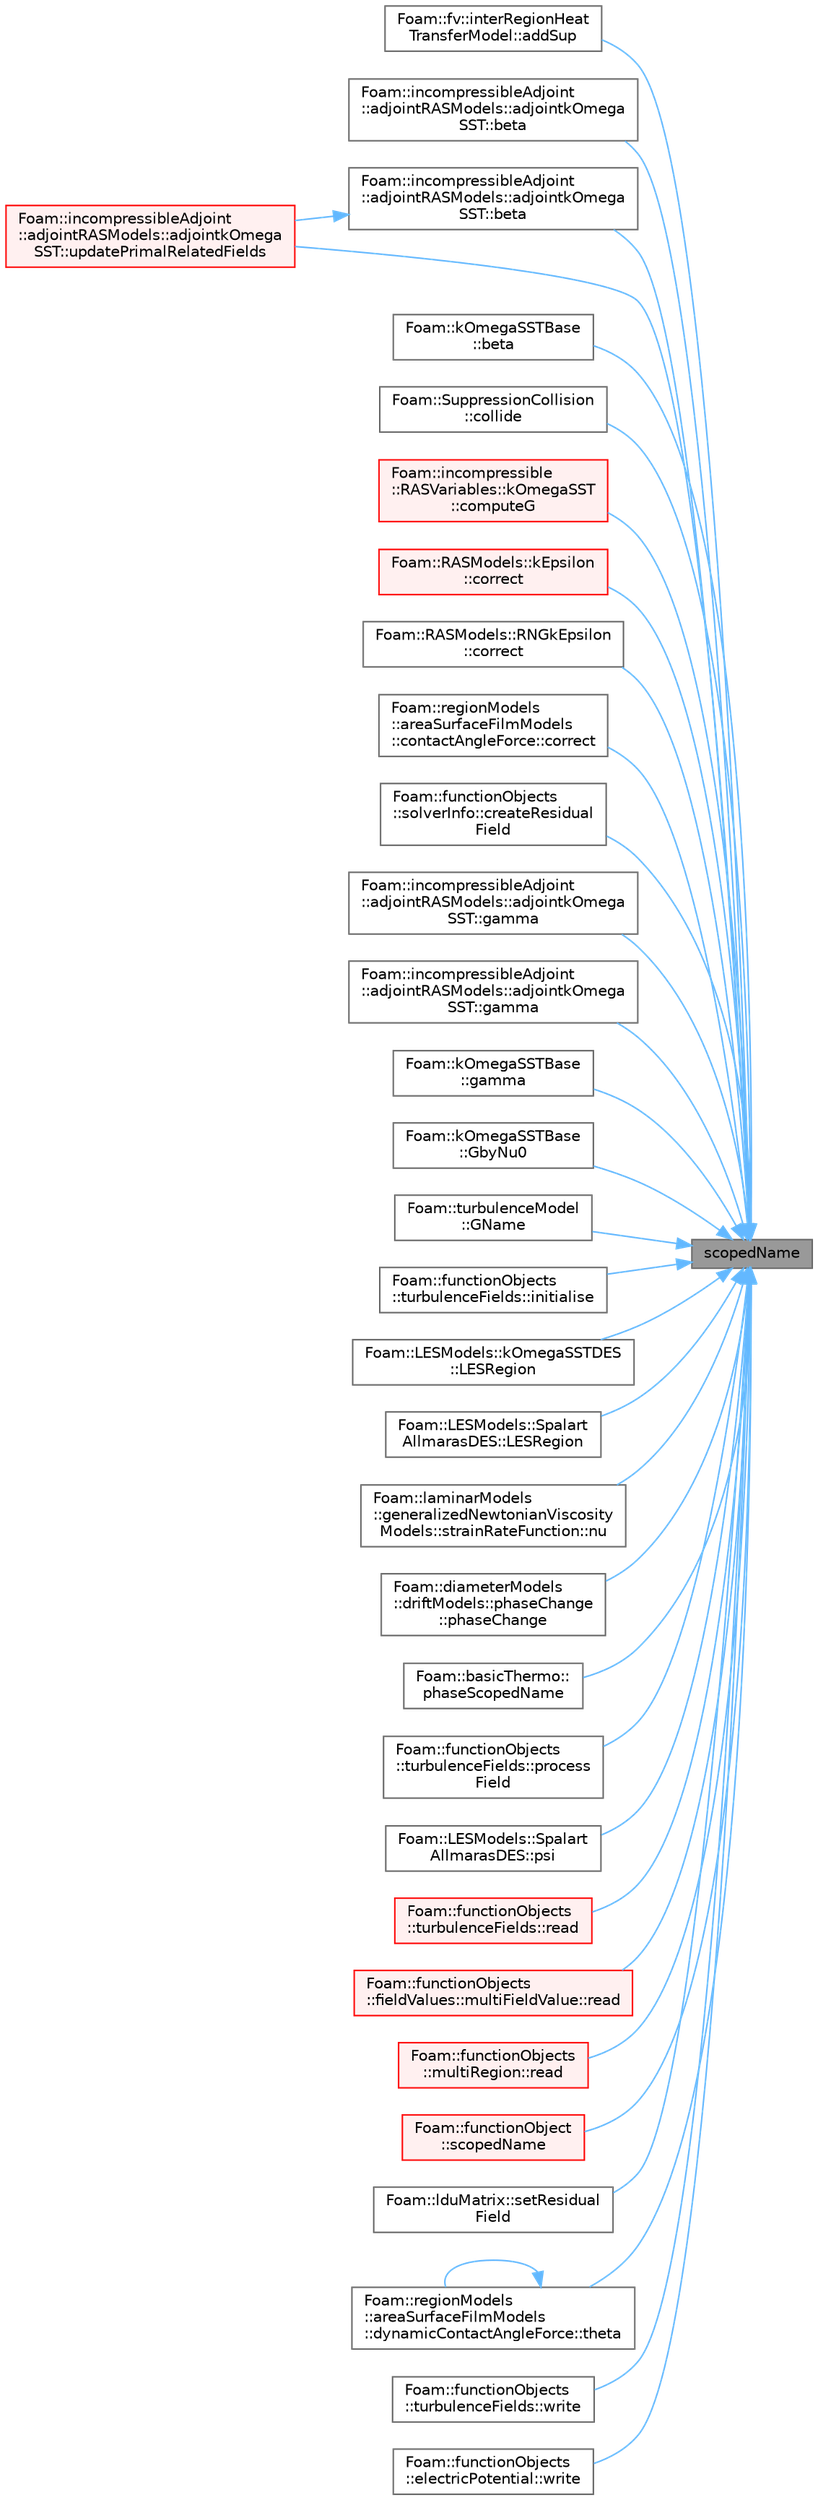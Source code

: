 digraph "scopedName"
{
 // LATEX_PDF_SIZE
  bgcolor="transparent";
  edge [fontname=Helvetica,fontsize=10,labelfontname=Helvetica,labelfontsize=10];
  node [fontname=Helvetica,fontsize=10,shape=box,height=0.2,width=0.4];
  rankdir="RL";
  Node1 [id="Node000001",label="scopedName",height=0.2,width=0.4,color="gray40", fillcolor="grey60", style="filled", fontcolor="black",tooltip=" "];
  Node1 -> Node2 [id="edge1_Node000001_Node000002",dir="back",color="steelblue1",style="solid",tooltip=" "];
  Node2 [id="Node000002",label="Foam::fv::interRegionHeat\lTransferModel::addSup",height=0.2,width=0.4,color="grey40", fillcolor="white", style="filled",URL="$classFoam_1_1fv_1_1interRegionHeatTransferModel.html#a6944ee16225e24c97df423c35d4cd199",tooltip=" "];
  Node1 -> Node3 [id="edge2_Node000001_Node000003",dir="back",color="steelblue1",style="solid",tooltip=" "];
  Node3 [id="Node000003",label="Foam::incompressibleAdjoint\l::adjointRASModels::adjointkOmega\lSST::beta",height=0.2,width=0.4,color="grey40", fillcolor="white", style="filled",URL="$classFoam_1_1incompressibleAdjoint_1_1adjointRASModels_1_1adjointkOmegaSST.html#a5b451452030a738bcb22db3aa9fd2a46",tooltip=" "];
  Node1 -> Node4 [id="edge3_Node000001_Node000004",dir="back",color="steelblue1",style="solid",tooltip=" "];
  Node4 [id="Node000004",label="Foam::incompressibleAdjoint\l::adjointRASModels::adjointkOmega\lSST::beta",height=0.2,width=0.4,color="grey40", fillcolor="white", style="filled",URL="$classFoam_1_1incompressibleAdjoint_1_1adjointRASModels_1_1adjointkOmegaSST.html#a9a8da57f3091ac14897254c07ab9f6bd",tooltip=" "];
  Node4 -> Node5 [id="edge4_Node000004_Node000005",dir="back",color="steelblue1",style="solid",tooltip=" "];
  Node5 [id="Node000005",label="Foam::incompressibleAdjoint\l::adjointRASModels::adjointkOmega\lSST::updatePrimalRelatedFields",height=0.2,width=0.4,color="red", fillcolor="#FFF0F0", style="filled",URL="$classFoam_1_1incompressibleAdjoint_1_1adjointRASModels_1_1adjointkOmegaSST.html#a4dcce4d3976f413371589fd8db0923ea",tooltip=" "];
  Node1 -> Node8 [id="edge5_Node000001_Node000008",dir="back",color="steelblue1",style="solid",tooltip=" "];
  Node8 [id="Node000008",label="Foam::kOmegaSSTBase\l::beta",height=0.2,width=0.4,color="grey40", fillcolor="white", style="filled",URL="$classFoam_1_1kOmegaSSTBase.html#a9a8da57f3091ac14897254c07ab9f6bd",tooltip=" "];
  Node1 -> Node9 [id="edge6_Node000001_Node000009",dir="back",color="steelblue1",style="solid",tooltip=" "];
  Node9 [id="Node000009",label="Foam::SuppressionCollision\l::collide",height=0.2,width=0.4,color="grey40", fillcolor="white", style="filled",URL="$classFoam_1_1SuppressionCollision.html#abf9a79d16584fed86c3aab3a6479c7a8",tooltip=" "];
  Node1 -> Node10 [id="edge7_Node000001_Node000010",dir="back",color="steelblue1",style="solid",tooltip=" "];
  Node10 [id="Node000010",label="Foam::incompressible\l::RASVariables::kOmegaSST\l::computeG",height=0.2,width=0.4,color="red", fillcolor="#FFF0F0", style="filled",URL="$classFoam_1_1incompressible_1_1RASVariables_1_1kOmegaSST.html#a0a6f89743958f63eb445b78e20df2869",tooltip=" "];
  Node1 -> Node14 [id="edge8_Node000001_Node000014",dir="back",color="steelblue1",style="solid",tooltip=" "];
  Node14 [id="Node000014",label="Foam::RASModels::kEpsilon\l::correct",height=0.2,width=0.4,color="red", fillcolor="#FFF0F0", style="filled",URL="$classFoam_1_1RASModels_1_1kEpsilon.html#a3ae44b28050c3aa494c1d8e18cf618c1",tooltip=" "];
  Node1 -> Node16 [id="edge9_Node000001_Node000016",dir="back",color="steelblue1",style="solid",tooltip=" "];
  Node16 [id="Node000016",label="Foam::RASModels::RNGkEpsilon\l::correct",height=0.2,width=0.4,color="grey40", fillcolor="white", style="filled",URL="$classFoam_1_1RASModels_1_1RNGkEpsilon.html#a3ae44b28050c3aa494c1d8e18cf618c1",tooltip=" "];
  Node1 -> Node17 [id="edge10_Node000001_Node000017",dir="back",color="steelblue1",style="solid",tooltip=" "];
  Node17 [id="Node000017",label="Foam::regionModels\l::areaSurfaceFilmModels\l::contactAngleForce::correct",height=0.2,width=0.4,color="grey40", fillcolor="white", style="filled",URL="$classFoam_1_1regionModels_1_1areaSurfaceFilmModels_1_1contactAngleForce.html#a3af1d749358ac2f2da54da6e77c2a8df",tooltip=" "];
  Node1 -> Node18 [id="edge11_Node000001_Node000018",dir="back",color="steelblue1",style="solid",tooltip=" "];
  Node18 [id="Node000018",label="Foam::functionObjects\l::solverInfo::createResidual\lField",height=0.2,width=0.4,color="grey40", fillcolor="white", style="filled",URL="$classFoam_1_1functionObjects_1_1solverInfo.html#a9d7654bffc12747d0dc8ac96edf5cbcd",tooltip=" "];
  Node1 -> Node19 [id="edge12_Node000001_Node000019",dir="back",color="steelblue1",style="solid",tooltip=" "];
  Node19 [id="Node000019",label="Foam::incompressibleAdjoint\l::adjointRASModels::adjointkOmega\lSST::gamma",height=0.2,width=0.4,color="grey40", fillcolor="white", style="filled",URL="$classFoam_1_1incompressibleAdjoint_1_1adjointRASModels_1_1adjointkOmegaSST.html#afeb4794b43230361e2c30f9828870549",tooltip=" "];
  Node1 -> Node20 [id="edge13_Node000001_Node000020",dir="back",color="steelblue1",style="solid",tooltip=" "];
  Node20 [id="Node000020",label="Foam::incompressibleAdjoint\l::adjointRASModels::adjointkOmega\lSST::gamma",height=0.2,width=0.4,color="grey40", fillcolor="white", style="filled",URL="$classFoam_1_1incompressibleAdjoint_1_1adjointRASModels_1_1adjointkOmegaSST.html#a23a40607a17a282aeeba5b8460fd416d",tooltip=" "];
  Node1 -> Node21 [id="edge14_Node000001_Node000021",dir="back",color="steelblue1",style="solid",tooltip=" "];
  Node21 [id="Node000021",label="Foam::kOmegaSSTBase\l::gamma",height=0.2,width=0.4,color="grey40", fillcolor="white", style="filled",URL="$classFoam_1_1kOmegaSSTBase.html#a23a40607a17a282aeeba5b8460fd416d",tooltip=" "];
  Node1 -> Node22 [id="edge15_Node000001_Node000022",dir="back",color="steelblue1",style="solid",tooltip=" "];
  Node22 [id="Node000022",label="Foam::kOmegaSSTBase\l::GbyNu0",height=0.2,width=0.4,color="grey40", fillcolor="white", style="filled",URL="$classFoam_1_1kOmegaSSTBase.html#a9b0e55a92caf9a90de3a30f2870029c0",tooltip=" "];
  Node1 -> Node23 [id="edge16_Node000001_Node000023",dir="back",color="steelblue1",style="solid",tooltip=" "];
  Node23 [id="Node000023",label="Foam::turbulenceModel\l::GName",height=0.2,width=0.4,color="grey40", fillcolor="white", style="filled",URL="$classFoam_1_1turbulenceModel.html#a530c14556551704a03baa28ac70a78a0",tooltip=" "];
  Node1 -> Node24 [id="edge17_Node000001_Node000024",dir="back",color="steelblue1",style="solid",tooltip=" "];
  Node24 [id="Node000024",label="Foam::functionObjects\l::turbulenceFields::initialise",height=0.2,width=0.4,color="grey40", fillcolor="white", style="filled",URL="$classFoam_1_1functionObjects_1_1turbulenceFields.html#a18abf8b19283101238a77c9e6865b673",tooltip=" "];
  Node1 -> Node25 [id="edge18_Node000001_Node000025",dir="back",color="steelblue1",style="solid",tooltip=" "];
  Node25 [id="Node000025",label="Foam::LESModels::kOmegaSSTDES\l::LESRegion",height=0.2,width=0.4,color="grey40", fillcolor="white", style="filled",URL="$classFoam_1_1LESModels_1_1kOmegaSSTDES.html#a7eef3334e06f2a7760a09b79bf71e55d",tooltip=" "];
  Node1 -> Node26 [id="edge19_Node000001_Node000026",dir="back",color="steelblue1",style="solid",tooltip=" "];
  Node26 [id="Node000026",label="Foam::LESModels::Spalart\lAllmarasDES::LESRegion",height=0.2,width=0.4,color="grey40", fillcolor="white", style="filled",URL="$classFoam_1_1LESModels_1_1SpalartAllmarasDES.html#a7eef3334e06f2a7760a09b79bf71e55d",tooltip=" "];
  Node1 -> Node27 [id="edge20_Node000001_Node000027",dir="back",color="steelblue1",style="solid",tooltip=" "];
  Node27 [id="Node000027",label="Foam::laminarModels\l::generalizedNewtonianViscosity\lModels::strainRateFunction::nu",height=0.2,width=0.4,color="grey40", fillcolor="white", style="filled",URL="$classFoam_1_1laminarModels_1_1generalizedNewtonianViscosityModels_1_1strainRateFunction.html#aeebcc6a06cd52b88d91a3275bbd2247e",tooltip=" "];
  Node1 -> Node28 [id="edge21_Node000001_Node000028",dir="back",color="steelblue1",style="solid",tooltip=" "];
  Node28 [id="Node000028",label="Foam::diameterModels\l::driftModels::phaseChange\l::phaseChange",height=0.2,width=0.4,color="grey40", fillcolor="white", style="filled",URL="$classFoam_1_1diameterModels_1_1driftModels_1_1phaseChange.html#a381b6332f67788d518590db7a8f5526d",tooltip=" "];
  Node1 -> Node29 [id="edge22_Node000001_Node000029",dir="back",color="steelblue1",style="solid",tooltip=" "];
  Node29 [id="Node000029",label="Foam::basicThermo::\lphaseScopedName",height=0.2,width=0.4,color="grey40", fillcolor="white", style="filled",URL="$classFoam_1_1basicThermo.html#aa5f712441147aae0a2e81d75143fe1e6",tooltip=" "];
  Node1 -> Node30 [id="edge23_Node000001_Node000030",dir="back",color="steelblue1",style="solid",tooltip=" "];
  Node30 [id="Node000030",label="Foam::functionObjects\l::turbulenceFields::process\lField",height=0.2,width=0.4,color="grey40", fillcolor="white", style="filled",URL="$classFoam_1_1functionObjects_1_1turbulenceFields.html#aaf3fcc6189efe621436e8a7820a11929",tooltip=" "];
  Node1 -> Node31 [id="edge24_Node000001_Node000031",dir="back",color="steelblue1",style="solid",tooltip=" "];
  Node31 [id="Node000031",label="Foam::LESModels::Spalart\lAllmarasDES::psi",height=0.2,width=0.4,color="grey40", fillcolor="white", style="filled",URL="$classFoam_1_1LESModels_1_1SpalartAllmarasDES.html#a9614ba99ff6e6ed51eed5eb0ac92528e",tooltip=" "];
  Node1 -> Node32 [id="edge25_Node000001_Node000032",dir="back",color="steelblue1",style="solid",tooltip=" "];
  Node32 [id="Node000032",label="Foam::functionObjects\l::turbulenceFields::read",height=0.2,width=0.4,color="red", fillcolor="#FFF0F0", style="filled",URL="$classFoam_1_1functionObjects_1_1turbulenceFields.html#afac0600fef97b05534a595ce00b272ed",tooltip=" "];
  Node1 -> Node34 [id="edge26_Node000001_Node000034",dir="back",color="steelblue1",style="solid",tooltip=" "];
  Node34 [id="Node000034",label="Foam::functionObjects\l::fieldValues::multiFieldValue::read",height=0.2,width=0.4,color="red", fillcolor="#FFF0F0", style="filled",URL="$classFoam_1_1functionObjects_1_1fieldValues_1_1multiFieldValue.html#a6ce0c64db98eb6144d363dbfc86104eb",tooltip=" "];
  Node1 -> Node36 [id="edge27_Node000001_Node000036",dir="back",color="steelblue1",style="solid",tooltip=" "];
  Node36 [id="Node000036",label="Foam::functionObjects\l::multiRegion::read",height=0.2,width=0.4,color="red", fillcolor="#FFF0F0", style="filled",URL="$classFoam_1_1functionObjects_1_1multiRegion.html#a6ce0c64db98eb6144d363dbfc86104eb",tooltip=" "];
  Node1 -> Node38 [id="edge28_Node000001_Node000038",dir="back",color="steelblue1",style="solid",tooltip=" "];
  Node38 [id="Node000038",label="Foam::functionObject\l::scopedName",height=0.2,width=0.4,color="red", fillcolor="#FFF0F0", style="filled",URL="$classFoam_1_1functionObject.html#ac3a973c5f3a4a245b475cf4fc6de864a",tooltip=" "];
  Node1 -> Node61 [id="edge29_Node000001_Node000061",dir="back",color="steelblue1",style="solid",tooltip=" "];
  Node61 [id="Node000061",label="Foam::lduMatrix::setResidual\lField",height=0.2,width=0.4,color="grey40", fillcolor="white", style="filled",URL="$classFoam_1_1lduMatrix.html#a71f32e8f878faf53c9e38de96e666000",tooltip=" "];
  Node1 -> Node62 [id="edge30_Node000001_Node000062",dir="back",color="steelblue1",style="solid",tooltip=" "];
  Node62 [id="Node000062",label="Foam::regionModels\l::areaSurfaceFilmModels\l::dynamicContactAngleForce::theta",height=0.2,width=0.4,color="grey40", fillcolor="white", style="filled",URL="$classFoam_1_1regionModels_1_1areaSurfaceFilmModels_1_1dynamicContactAngleForce.html#ae0f762599f28907d1dc10e8b6c33d240",tooltip=" "];
  Node62 -> Node62 [id="edge31_Node000062_Node000062",dir="back",color="steelblue1",style="solid",tooltip=" "];
  Node1 -> Node5 [id="edge32_Node000001_Node000005",dir="back",color="steelblue1",style="solid",tooltip=" "];
  Node1 -> Node63 [id="edge33_Node000001_Node000063",dir="back",color="steelblue1",style="solid",tooltip=" "];
  Node63 [id="Node000063",label="Foam::functionObjects\l::turbulenceFields::write",height=0.2,width=0.4,color="grey40", fillcolor="white", style="filled",URL="$classFoam_1_1functionObjects_1_1turbulenceFields.html#ae8f6374e29a250261b3979bbd6e5cb40",tooltip=" "];
  Node1 -> Node64 [id="edge34_Node000001_Node000064",dir="back",color="steelblue1",style="solid",tooltip=" "];
  Node64 [id="Node000064",label="Foam::functionObjects\l::electricPotential::write",height=0.2,width=0.4,color="grey40", fillcolor="white", style="filled",URL="$classFoam_1_1functionObjects_1_1electricPotential.html#ae8f6374e29a250261b3979bbd6e5cb40",tooltip=" "];
}
